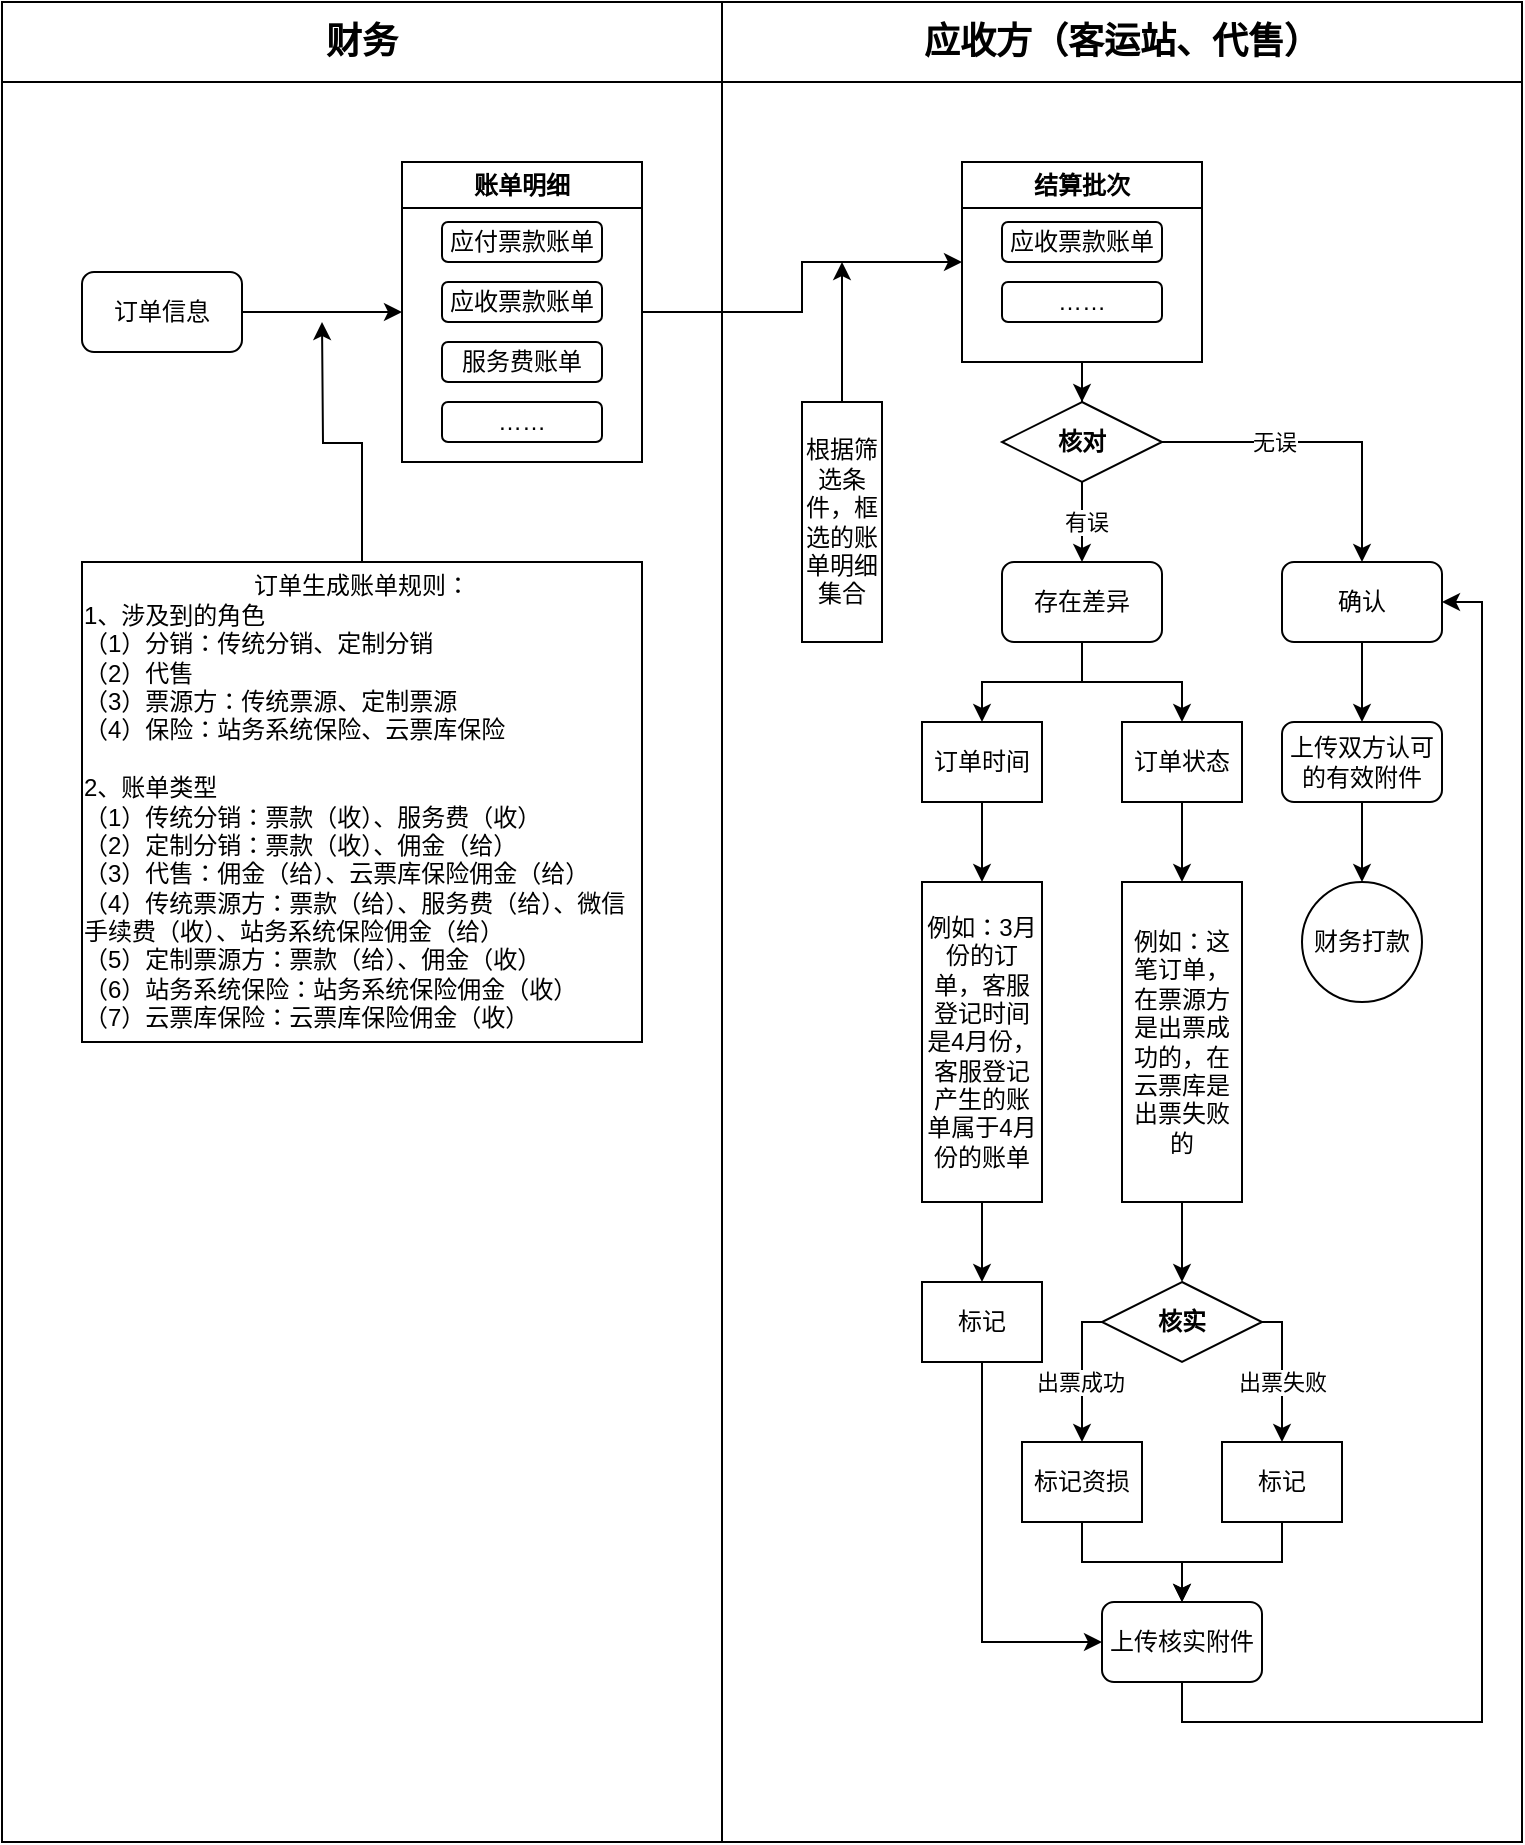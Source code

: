 <mxfile version="26.2.13">
  <diagram name="第 1 页" id="nH9Qb6eL47Q7_xetTgdc">
    <mxGraphModel dx="1420" dy="1929" grid="1" gridSize="10" guides="1" tooltips="1" connect="1" arrows="1" fold="1" page="1" pageScale="1" pageWidth="827" pageHeight="1169" math="0" shadow="0">
      <root>
        <mxCell id="0" />
        <mxCell id="1" parent="0" />
        <mxCell id="wiICf1U_tyPMDzb99P_6-5" value="&lt;font style=&quot;font-size: 18px;&quot;&gt;应收方（客运站、代售）&lt;/font&gt;" style="swimlane;whiteSpace=wrap;html=1;startSize=40;" parent="1" vertex="1">
          <mxGeometry x="520" y="-40" width="400" height="920" as="geometry" />
        </mxCell>
        <mxCell id="-P7vnS4vUtswm3thDRi9-10" value="" style="edgeStyle=orthogonalEdgeStyle;rounded=0;orthogonalLoop=1;jettySize=auto;html=1;" parent="wiICf1U_tyPMDzb99P_6-5" source="wiICf1U_tyPMDzb99P_6-38" target="-P7vnS4vUtswm3thDRi9-9" edge="1">
          <mxGeometry relative="1" as="geometry" />
        </mxCell>
        <mxCell id="wiICf1U_tyPMDzb99P_6-38" value="结算批次" style="swimlane;whiteSpace=wrap;html=1;" parent="wiICf1U_tyPMDzb99P_6-5" vertex="1">
          <mxGeometry x="120" y="80" width="120" height="100" as="geometry">
            <mxRectangle x="140" y="295" width="100" height="30" as="alternateBounds" />
          </mxGeometry>
        </mxCell>
        <mxCell id="wiICf1U_tyPMDzb99P_6-40" value="应收票款账单" style="rounded=1;whiteSpace=wrap;html=1;" parent="wiICf1U_tyPMDzb99P_6-38" vertex="1">
          <mxGeometry x="20" y="30" width="80" height="20" as="geometry" />
        </mxCell>
        <mxCell id="wiICf1U_tyPMDzb99P_6-41" value="……" style="rounded=1;whiteSpace=wrap;html=1;" parent="wiICf1U_tyPMDzb99P_6-38" vertex="1">
          <mxGeometry x="20" y="60" width="80" height="20" as="geometry" />
        </mxCell>
        <mxCell id="-P7vnS4vUtswm3thDRi9-17" style="edgeStyle=orthogonalEdgeStyle;rounded=0;orthogonalLoop=1;jettySize=auto;html=1;" parent="wiICf1U_tyPMDzb99P_6-5" source="-P7vnS4vUtswm3thDRi9-9" target="-P7vnS4vUtswm3thDRi9-14" edge="1">
          <mxGeometry relative="1" as="geometry" />
        </mxCell>
        <mxCell id="-P7vnS4vUtswm3thDRi9-18" value="有误" style="edgeLabel;html=1;align=center;verticalAlign=middle;resizable=0;points=[];" parent="-P7vnS4vUtswm3thDRi9-17" vertex="1" connectable="0">
          <mxGeometry x="-0.007" y="2" relative="1" as="geometry">
            <mxPoint as="offset" />
          </mxGeometry>
        </mxCell>
        <mxCell id="-P7vnS4vUtswm3thDRi9-20" style="edgeStyle=orthogonalEdgeStyle;rounded=0;orthogonalLoop=1;jettySize=auto;html=1;entryX=0.5;entryY=0;entryDx=0;entryDy=0;" parent="wiICf1U_tyPMDzb99P_6-5" source="-P7vnS4vUtswm3thDRi9-9" target="-P7vnS4vUtswm3thDRi9-19" edge="1">
          <mxGeometry relative="1" as="geometry" />
        </mxCell>
        <mxCell id="-P7vnS4vUtswm3thDRi9-21" value="无误" style="edgeLabel;html=1;align=center;verticalAlign=middle;resizable=0;points=[];" parent="-P7vnS4vUtswm3thDRi9-20" vertex="1" connectable="0">
          <mxGeometry x="0.016" relative="1" as="geometry">
            <mxPoint x="-26" as="offset" />
          </mxGeometry>
        </mxCell>
        <mxCell id="-P7vnS4vUtswm3thDRi9-9" value="核对" style="rhombus;whiteSpace=wrap;html=1;fontStyle=1;startSize=23;" parent="wiICf1U_tyPMDzb99P_6-5" vertex="1">
          <mxGeometry x="140" y="200" width="80" height="40" as="geometry" />
        </mxCell>
        <mxCell id="-P7vnS4vUtswm3thDRi9-16" style="edgeStyle=orthogonalEdgeStyle;rounded=0;orthogonalLoop=1;jettySize=auto;html=1;" parent="wiICf1U_tyPMDzb99P_6-5" source="-P7vnS4vUtswm3thDRi9-14" target="cRWmrvr3paGQXrgsb19V-5" edge="1">
          <mxGeometry relative="1" as="geometry">
            <mxPoint x="180" y="360" as="targetPoint" />
          </mxGeometry>
        </mxCell>
        <mxCell id="-P7vnS4vUtswm3thDRi9-14" value="存在差异" style="rounded=1;whiteSpace=wrap;html=1;" parent="wiICf1U_tyPMDzb99P_6-5" vertex="1">
          <mxGeometry x="140" y="280" width="80" height="40" as="geometry" />
        </mxCell>
        <mxCell id="-P7vnS4vUtswm3thDRi9-24" style="edgeStyle=orthogonalEdgeStyle;rounded=0;orthogonalLoop=1;jettySize=auto;html=1;" parent="wiICf1U_tyPMDzb99P_6-5" source="-P7vnS4vUtswm3thDRi9-19" target="-P7vnS4vUtswm3thDRi9-23" edge="1">
          <mxGeometry relative="1" as="geometry" />
        </mxCell>
        <mxCell id="-P7vnS4vUtswm3thDRi9-19" value="确认" style="rounded=1;whiteSpace=wrap;html=1;" parent="wiICf1U_tyPMDzb99P_6-5" vertex="1">
          <mxGeometry x="280" y="280" width="80" height="40" as="geometry" />
        </mxCell>
        <mxCell id="-P7vnS4vUtswm3thDRi9-43" value="" style="edgeStyle=orthogonalEdgeStyle;rounded=0;orthogonalLoop=1;jettySize=auto;html=1;" parent="wiICf1U_tyPMDzb99P_6-5" source="-P7vnS4vUtswm3thDRi9-23" target="-P7vnS4vUtswm3thDRi9-78" edge="1">
          <mxGeometry relative="1" as="geometry">
            <mxPoint x="320" y="700" as="targetPoint" />
          </mxGeometry>
        </mxCell>
        <mxCell id="-P7vnS4vUtswm3thDRi9-23" value="上传双方认可的有效附件" style="rounded=1;whiteSpace=wrap;html=1;" parent="wiICf1U_tyPMDzb99P_6-5" vertex="1">
          <mxGeometry x="280" y="360" width="80" height="40" as="geometry" />
        </mxCell>
        <mxCell id="cRWmrvr3paGQXrgsb19V-11" value="" style="edgeStyle=orthogonalEdgeStyle;rounded=0;orthogonalLoop=1;jettySize=auto;html=1;" edge="1" parent="wiICf1U_tyPMDzb99P_6-5" source="-P7vnS4vUtswm3thDRi9-31" target="cRWmrvr3paGQXrgsb19V-10">
          <mxGeometry relative="1" as="geometry" />
        </mxCell>
        <mxCell id="-P7vnS4vUtswm3thDRi9-31" value="订单时间" style="rounded=0;whiteSpace=wrap;html=1;" parent="wiICf1U_tyPMDzb99P_6-5" vertex="1">
          <mxGeometry x="100" y="360" width="60" height="40" as="geometry" />
        </mxCell>
        <mxCell id="-P7vnS4vUtswm3thDRi9-78" value="财务打款" style="ellipse;whiteSpace=wrap;html=1;aspect=fixed;" parent="wiICf1U_tyPMDzb99P_6-5" vertex="1">
          <mxGeometry x="290" y="440" width="60" height="60" as="geometry" />
        </mxCell>
        <mxCell id="VvCaLOqVxByY7A7o61GJ-4" style="edgeStyle=orthogonalEdgeStyle;rounded=0;orthogonalLoop=1;jettySize=auto;html=1;exitX=0;exitY=0.5;exitDx=0;exitDy=0;" parent="wiICf1U_tyPMDzb99P_6-5" source="VvCaLOqVxByY7A7o61GJ-1" target="VvCaLOqVxByY7A7o61GJ-2" edge="1">
          <mxGeometry relative="1" as="geometry">
            <Array as="points">
              <mxPoint x="180" y="660" />
            </Array>
          </mxGeometry>
        </mxCell>
        <mxCell id="VvCaLOqVxByY7A7o61GJ-6" value="出票成功" style="edgeLabel;html=1;align=center;verticalAlign=middle;resizable=0;points=[];" parent="VvCaLOqVxByY7A7o61GJ-4" vertex="1" connectable="0">
          <mxGeometry x="0.125" y="-1" relative="1" as="geometry">
            <mxPoint as="offset" />
          </mxGeometry>
        </mxCell>
        <mxCell id="VvCaLOqVxByY7A7o61GJ-5" style="edgeStyle=orthogonalEdgeStyle;rounded=0;orthogonalLoop=1;jettySize=auto;html=1;exitX=1;exitY=0.5;exitDx=0;exitDy=0;" parent="wiICf1U_tyPMDzb99P_6-5" source="VvCaLOqVxByY7A7o61GJ-1" target="VvCaLOqVxByY7A7o61GJ-3" edge="1">
          <mxGeometry relative="1" as="geometry">
            <Array as="points">
              <mxPoint x="280" y="660" />
            </Array>
          </mxGeometry>
        </mxCell>
        <mxCell id="VvCaLOqVxByY7A7o61GJ-7" value="出票失败" style="edgeLabel;html=1;align=center;verticalAlign=middle;resizable=0;points=[];" parent="VvCaLOqVxByY7A7o61GJ-5" vertex="1" connectable="0">
          <mxGeometry x="0.133" relative="1" as="geometry">
            <mxPoint as="offset" />
          </mxGeometry>
        </mxCell>
        <mxCell id="VvCaLOqVxByY7A7o61GJ-1" value="核实" style="rhombus;whiteSpace=wrap;html=1;fontStyle=1;startSize=23;" parent="wiICf1U_tyPMDzb99P_6-5" vertex="1">
          <mxGeometry x="190" y="640" width="80" height="40" as="geometry" />
        </mxCell>
        <mxCell id="VvCaLOqVxByY7A7o61GJ-19" style="edgeStyle=orthogonalEdgeStyle;rounded=0;orthogonalLoop=1;jettySize=auto;html=1;entryX=0.5;entryY=0;entryDx=0;entryDy=0;" parent="wiICf1U_tyPMDzb99P_6-5" source="VvCaLOqVxByY7A7o61GJ-2" target="VvCaLOqVxByY7A7o61GJ-18" edge="1">
          <mxGeometry relative="1" as="geometry">
            <Array as="points">
              <mxPoint x="180" y="780" />
              <mxPoint x="230" y="780" />
            </Array>
          </mxGeometry>
        </mxCell>
        <mxCell id="VvCaLOqVxByY7A7o61GJ-2" value="标记资损" style="rounded=0;whiteSpace=wrap;html=1;" parent="wiICf1U_tyPMDzb99P_6-5" vertex="1">
          <mxGeometry x="150" y="720" width="60" height="40" as="geometry" />
        </mxCell>
        <mxCell id="VvCaLOqVxByY7A7o61GJ-20" style="edgeStyle=orthogonalEdgeStyle;rounded=0;orthogonalLoop=1;jettySize=auto;html=1;entryX=0.5;entryY=0;entryDx=0;entryDy=0;" parent="wiICf1U_tyPMDzb99P_6-5" source="VvCaLOqVxByY7A7o61GJ-3" target="VvCaLOqVxByY7A7o61GJ-18" edge="1">
          <mxGeometry relative="1" as="geometry">
            <Array as="points">
              <mxPoint x="280" y="780" />
              <mxPoint x="230" y="780" />
            </Array>
          </mxGeometry>
        </mxCell>
        <mxCell id="VvCaLOqVxByY7A7o61GJ-3" value="标记" style="rounded=0;whiteSpace=wrap;html=1;" parent="wiICf1U_tyPMDzb99P_6-5" vertex="1">
          <mxGeometry x="250" y="720" width="60" height="40" as="geometry" />
        </mxCell>
        <mxCell id="VvCaLOqVxByY7A7o61GJ-21" style="edgeStyle=orthogonalEdgeStyle;rounded=0;orthogonalLoop=1;jettySize=auto;html=1;entryX=1;entryY=0.5;entryDx=0;entryDy=0;exitX=0.5;exitY=1;exitDx=0;exitDy=0;" parent="wiICf1U_tyPMDzb99P_6-5" source="VvCaLOqVxByY7A7o61GJ-18" target="-P7vnS4vUtswm3thDRi9-19" edge="1">
          <mxGeometry relative="1" as="geometry">
            <Array as="points">
              <mxPoint x="230" y="860" />
              <mxPoint x="380" y="860" />
              <mxPoint x="380" y="300" />
            </Array>
          </mxGeometry>
        </mxCell>
        <mxCell id="VvCaLOqVxByY7A7o61GJ-18" value="上传核实附件" style="rounded=1;whiteSpace=wrap;html=1;" parent="wiICf1U_tyPMDzb99P_6-5" vertex="1">
          <mxGeometry x="190" y="800" width="80" height="40" as="geometry" />
        </mxCell>
        <mxCell id="cRWmrvr3paGQXrgsb19V-3" style="edgeStyle=orthogonalEdgeStyle;rounded=0;orthogonalLoop=1;jettySize=auto;html=1;" edge="1" parent="wiICf1U_tyPMDzb99P_6-5" source="cRWmrvr3paGQXrgsb19V-2">
          <mxGeometry relative="1" as="geometry">
            <mxPoint x="60" y="130" as="targetPoint" />
          </mxGeometry>
        </mxCell>
        <mxCell id="cRWmrvr3paGQXrgsb19V-2" value="根据筛选条件，框选的账单明细集合" style="rounded=0;whiteSpace=wrap;html=1;" vertex="1" parent="wiICf1U_tyPMDzb99P_6-5">
          <mxGeometry x="40" y="200" width="40" height="120" as="geometry" />
        </mxCell>
        <mxCell id="cRWmrvr3paGQXrgsb19V-4" value="" style="edgeStyle=orthogonalEdgeStyle;rounded=0;orthogonalLoop=1;jettySize=auto;html=1;exitX=0.5;exitY=1;exitDx=0;exitDy=0;" edge="1" parent="wiICf1U_tyPMDzb99P_6-5" source="-P7vnS4vUtswm3thDRi9-14" target="-P7vnS4vUtswm3thDRi9-31">
          <mxGeometry relative="1" as="geometry">
            <mxPoint x="700" y="280" as="sourcePoint" />
            <mxPoint x="180" y="360" as="targetPoint" />
          </mxGeometry>
        </mxCell>
        <mxCell id="cRWmrvr3paGQXrgsb19V-13" value="" style="edgeStyle=orthogonalEdgeStyle;rounded=0;orthogonalLoop=1;jettySize=auto;html=1;" edge="1" parent="wiICf1U_tyPMDzb99P_6-5" source="cRWmrvr3paGQXrgsb19V-5" target="cRWmrvr3paGQXrgsb19V-12">
          <mxGeometry relative="1" as="geometry" />
        </mxCell>
        <mxCell id="cRWmrvr3paGQXrgsb19V-5" value="订单状态" style="rounded=0;whiteSpace=wrap;html=1;" vertex="1" parent="wiICf1U_tyPMDzb99P_6-5">
          <mxGeometry x="200" y="360" width="60" height="40" as="geometry" />
        </mxCell>
        <mxCell id="cRWmrvr3paGQXrgsb19V-17" value="" style="edgeStyle=orthogonalEdgeStyle;rounded=0;orthogonalLoop=1;jettySize=auto;html=1;" edge="1" parent="wiICf1U_tyPMDzb99P_6-5" source="cRWmrvr3paGQXrgsb19V-10" target="cRWmrvr3paGQXrgsb19V-16">
          <mxGeometry relative="1" as="geometry" />
        </mxCell>
        <mxCell id="cRWmrvr3paGQXrgsb19V-10" value="例如：3月份的订单，客服登记时间是4月份，客服登记产生的账单属于4月份的账单" style="whiteSpace=wrap;html=1;rounded=0;" vertex="1" parent="wiICf1U_tyPMDzb99P_6-5">
          <mxGeometry x="100" y="440" width="60" height="160" as="geometry" />
        </mxCell>
        <mxCell id="cRWmrvr3paGQXrgsb19V-14" style="edgeStyle=orthogonalEdgeStyle;rounded=0;orthogonalLoop=1;jettySize=auto;html=1;" edge="1" parent="wiICf1U_tyPMDzb99P_6-5" source="cRWmrvr3paGQXrgsb19V-12" target="VvCaLOqVxByY7A7o61GJ-1">
          <mxGeometry relative="1" as="geometry" />
        </mxCell>
        <mxCell id="cRWmrvr3paGQXrgsb19V-12" value="例如：这笔订单，在票源方是出票成功的，在云票库是出票失败的" style="whiteSpace=wrap;html=1;rounded=0;" vertex="1" parent="wiICf1U_tyPMDzb99P_6-5">
          <mxGeometry x="200" y="440" width="60" height="160" as="geometry" />
        </mxCell>
        <mxCell id="cRWmrvr3paGQXrgsb19V-18" style="edgeStyle=orthogonalEdgeStyle;rounded=0;orthogonalLoop=1;jettySize=auto;html=1;entryX=0;entryY=0.5;entryDx=0;entryDy=0;" edge="1" parent="wiICf1U_tyPMDzb99P_6-5" source="cRWmrvr3paGQXrgsb19V-16" target="VvCaLOqVxByY7A7o61GJ-18">
          <mxGeometry relative="1" as="geometry">
            <Array as="points">
              <mxPoint x="130" y="820" />
            </Array>
          </mxGeometry>
        </mxCell>
        <mxCell id="cRWmrvr3paGQXrgsb19V-16" value="标记" style="whiteSpace=wrap;html=1;rounded=0;" vertex="1" parent="wiICf1U_tyPMDzb99P_6-5">
          <mxGeometry x="100" y="640" width="60" height="40" as="geometry" />
        </mxCell>
        <mxCell id="wiICf1U_tyPMDzb99P_6-6" value="&lt;font style=&quot;font-size: 18px;&quot;&gt;财务&lt;/font&gt;" style="swimlane;whiteSpace=wrap;html=1;startSize=40;" parent="1" vertex="1">
          <mxGeometry x="160" y="-40" width="360" height="920" as="geometry" />
        </mxCell>
        <mxCell id="wiICf1U_tyPMDzb99P_6-10" value="" style="edgeStyle=orthogonalEdgeStyle;rounded=0;orthogonalLoop=1;jettySize=auto;html=1;" parent="wiICf1U_tyPMDzb99P_6-6" source="wiICf1U_tyPMDzb99P_6-8" target="wiICf1U_tyPMDzb99P_6-47" edge="1">
          <mxGeometry relative="1" as="geometry">
            <mxPoint x="120" y="200" as="targetPoint" />
          </mxGeometry>
        </mxCell>
        <mxCell id="wiICf1U_tyPMDzb99P_6-8" value="订单信息" style="rounded=1;whiteSpace=wrap;html=1;" parent="wiICf1U_tyPMDzb99P_6-6" vertex="1">
          <mxGeometry x="40" y="135" width="80" height="40" as="geometry" />
        </mxCell>
        <mxCell id="wiICf1U_tyPMDzb99P_6-47" value="账单明细" style="swimlane;whiteSpace=wrap;html=1;" parent="wiICf1U_tyPMDzb99P_6-6" vertex="1">
          <mxGeometry x="200" y="80" width="120" height="150" as="geometry">
            <mxRectangle x="50" y="200" width="100" height="30" as="alternateBounds" />
          </mxGeometry>
        </mxCell>
        <mxCell id="wiICf1U_tyPMDzb99P_6-48" value="应收票款账单" style="rounded=1;whiteSpace=wrap;html=1;" parent="wiICf1U_tyPMDzb99P_6-47" vertex="1">
          <mxGeometry x="20" y="60" width="80" height="20" as="geometry" />
        </mxCell>
        <mxCell id="wiICf1U_tyPMDzb99P_6-49" value="应付票款账单" style="rounded=1;whiteSpace=wrap;html=1;" parent="wiICf1U_tyPMDzb99P_6-47" vertex="1">
          <mxGeometry x="20" y="30" width="80" height="20" as="geometry" />
        </mxCell>
        <mxCell id="wiICf1U_tyPMDzb99P_6-50" value="服务费账单" style="rounded=1;whiteSpace=wrap;html=1;" parent="wiICf1U_tyPMDzb99P_6-47" vertex="1">
          <mxGeometry x="20" y="90" width="80" height="20" as="geometry" />
        </mxCell>
        <mxCell id="wiICf1U_tyPMDzb99P_6-52" value="……" style="rounded=1;whiteSpace=wrap;html=1;" parent="wiICf1U_tyPMDzb99P_6-47" vertex="1">
          <mxGeometry x="20" y="120" width="80" height="20" as="geometry" />
        </mxCell>
        <mxCell id="cRWmrvr3paGQXrgsb19V-19" style="edgeStyle=orthogonalEdgeStyle;rounded=0;orthogonalLoop=1;jettySize=auto;html=1;" edge="1" parent="wiICf1U_tyPMDzb99P_6-6" source="wiICf1U_tyPMDzb99P_6-22">
          <mxGeometry relative="1" as="geometry">
            <mxPoint x="160" y="160" as="targetPoint" />
          </mxGeometry>
        </mxCell>
        <mxCell id="wiICf1U_tyPMDzb99P_6-22" value="&lt;font&gt;订单生成账单规则：&lt;/font&gt;&lt;div style=&quot;text-align: left;&quot;&gt;&lt;div&gt;&lt;font&gt;1、涉及到的角色&lt;/font&gt;&lt;/div&gt;&lt;div&gt;&lt;font&gt;（1）分销：传统分销、定制分销&lt;/font&gt;&lt;/div&gt;&lt;div&gt;&lt;font&gt;（2）代售&lt;/font&gt;&lt;/div&gt;&lt;div&gt;&lt;font&gt;（3）票源方：传统票源、定制票源&lt;/font&gt;&lt;/div&gt;&lt;div&gt;&lt;font&gt;（4）保险：站务系统保险、云票库保险&lt;/font&gt;&lt;/div&gt;&lt;div&gt;&lt;font&gt;&lt;br&gt;&lt;/font&gt;&lt;/div&gt;&lt;div&gt;&lt;font&gt;2、账单类型&lt;/font&gt;&lt;/div&gt;&lt;div&gt;&lt;font&gt;（1）传统分销：票款（收）、服务费（收）&lt;/font&gt;&lt;/div&gt;&lt;div&gt;&lt;font&gt;（2）定制分销：票款（收）、佣金（给）&lt;/font&gt;&lt;/div&gt;&lt;div&gt;&lt;font&gt;（3）代售：佣金（给）、云票库保险佣金（给）&lt;/font&gt;&lt;/div&gt;&lt;div&gt;&lt;font&gt;（4）传统票源方：票款（给）、服务费（给）、微信手续费（收）、站务系统保险佣金（给）&lt;/font&gt;&lt;/div&gt;&lt;div&gt;&lt;font&gt;（5）定制票源方：票款（给）、佣金（收）&lt;/font&gt;&lt;/div&gt;&lt;div&gt;&lt;font&gt;（6）站务系统保险：站务系统保险佣金（收）&lt;/font&gt;&lt;/div&gt;&lt;div&gt;&lt;font&gt;（7）云票库保险：云票库保险佣金（收）&lt;/font&gt;&lt;/div&gt;&lt;/div&gt;" style="rounded=0;whiteSpace=wrap;html=1;" parent="wiICf1U_tyPMDzb99P_6-6" vertex="1">
          <mxGeometry x="40" y="280" width="280" height="240" as="geometry" />
        </mxCell>
        <mxCell id="wiICf1U_tyPMDzb99P_6-55" style="edgeStyle=orthogonalEdgeStyle;rounded=0;orthogonalLoop=1;jettySize=auto;html=1;entryX=0;entryY=0.5;entryDx=0;entryDy=0;" parent="1" source="wiICf1U_tyPMDzb99P_6-47" target="wiICf1U_tyPMDzb99P_6-38" edge="1">
          <mxGeometry relative="1" as="geometry" />
        </mxCell>
      </root>
    </mxGraphModel>
  </diagram>
</mxfile>
